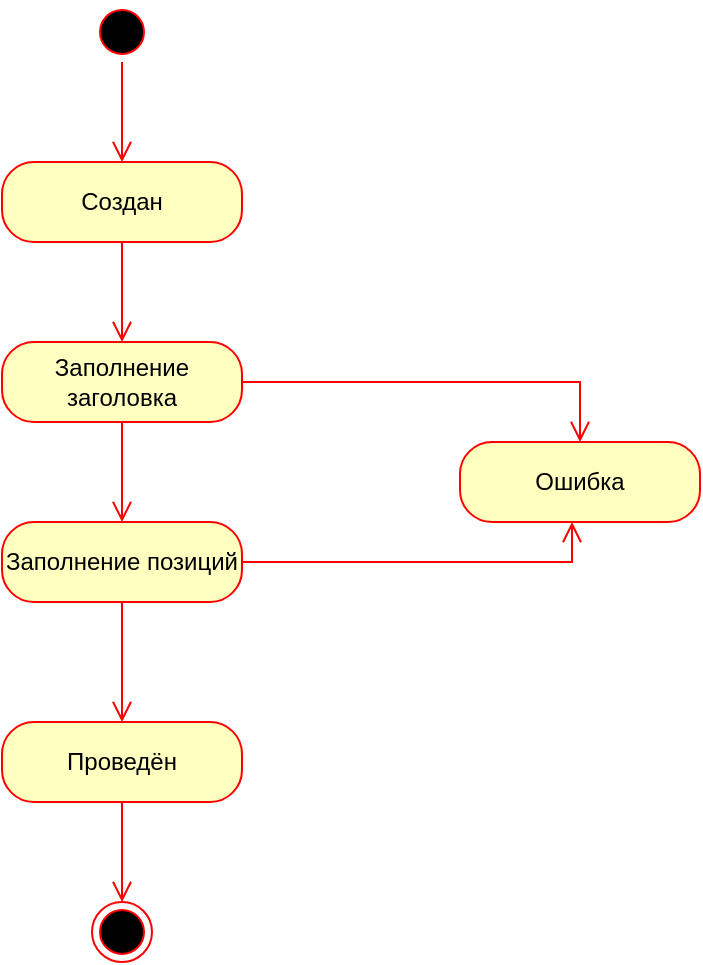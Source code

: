 <mxfile version="21.6.1" type="device">
  <diagram name="Страница 1" id="1sAhSNRK4nG6-0ZdGScW">
    <mxGraphModel dx="989" dy="534" grid="1" gridSize="10" guides="1" tooltips="1" connect="1" arrows="1" fold="1" page="1" pageScale="1" pageWidth="827" pageHeight="1169" math="0" shadow="0">
      <root>
        <mxCell id="0" />
        <mxCell id="1" parent="0" />
        <mxCell id="IH2-s5SpXXe-CwUuGRqT-1" value="" style="ellipse;html=1;shape=startState;fillColor=#000000;strokeColor=#ff0000;" vertex="1" parent="1">
          <mxGeometry x="170" y="190" width="30" height="30" as="geometry" />
        </mxCell>
        <mxCell id="IH2-s5SpXXe-CwUuGRqT-2" value="" style="edgeStyle=orthogonalEdgeStyle;html=1;verticalAlign=bottom;endArrow=open;endSize=8;strokeColor=#ff0000;rounded=0;" edge="1" source="IH2-s5SpXXe-CwUuGRqT-1" parent="1" target="IH2-s5SpXXe-CwUuGRqT-4">
          <mxGeometry relative="1" as="geometry">
            <mxPoint x="185" y="280" as="targetPoint" />
          </mxGeometry>
        </mxCell>
        <mxCell id="IH2-s5SpXXe-CwUuGRqT-3" value="" style="ellipse;html=1;shape=endState;fillColor=#000000;strokeColor=#ff0000;" vertex="1" parent="1">
          <mxGeometry x="170" y="640" width="30" height="30" as="geometry" />
        </mxCell>
        <mxCell id="IH2-s5SpXXe-CwUuGRqT-4" value="Создан" style="rounded=1;whiteSpace=wrap;html=1;arcSize=40;fontColor=#000000;fillColor=#ffffc0;strokeColor=#ff0000;" vertex="1" parent="1">
          <mxGeometry x="125" y="270" width="120" height="40" as="geometry" />
        </mxCell>
        <mxCell id="IH2-s5SpXXe-CwUuGRqT-5" value="" style="edgeStyle=orthogonalEdgeStyle;html=1;verticalAlign=bottom;endArrow=open;endSize=8;strokeColor=#ff0000;rounded=0;" edge="1" source="IH2-s5SpXXe-CwUuGRqT-4" parent="1" target="IH2-s5SpXXe-CwUuGRqT-6">
          <mxGeometry relative="1" as="geometry">
            <mxPoint x="185" y="370" as="targetPoint" />
          </mxGeometry>
        </mxCell>
        <mxCell id="IH2-s5SpXXe-CwUuGRqT-6" value="Заполнение заголовка" style="rounded=1;whiteSpace=wrap;html=1;arcSize=40;fontColor=#000000;fillColor=#ffffc0;strokeColor=#ff0000;" vertex="1" parent="1">
          <mxGeometry x="125" y="360" width="120" height="40" as="geometry" />
        </mxCell>
        <mxCell id="IH2-s5SpXXe-CwUuGRqT-7" value="Заполнение позиций" style="rounded=1;whiteSpace=wrap;html=1;arcSize=40;fontColor=#000000;fillColor=#ffffc0;strokeColor=#ff0000;" vertex="1" parent="1">
          <mxGeometry x="125" y="450" width="120" height="40" as="geometry" />
        </mxCell>
        <mxCell id="IH2-s5SpXXe-CwUuGRqT-9" value="" style="edgeStyle=orthogonalEdgeStyle;html=1;verticalAlign=bottom;endArrow=open;endSize=8;strokeColor=#ff0000;rounded=0;" edge="1" parent="1" source="IH2-s5SpXXe-CwUuGRqT-6" target="IH2-s5SpXXe-CwUuGRqT-7">
          <mxGeometry relative="1" as="geometry">
            <mxPoint x="195" y="390" as="targetPoint" />
            <mxPoint x="195" y="320" as="sourcePoint" />
          </mxGeometry>
        </mxCell>
        <mxCell id="IH2-s5SpXXe-CwUuGRqT-10" value="Проведён" style="rounded=1;whiteSpace=wrap;html=1;arcSize=40;fontColor=#000000;fillColor=#ffffc0;strokeColor=#ff0000;" vertex="1" parent="1">
          <mxGeometry x="125" y="550" width="120" height="40" as="geometry" />
        </mxCell>
        <mxCell id="IH2-s5SpXXe-CwUuGRqT-11" value="" style="edgeStyle=orthogonalEdgeStyle;html=1;verticalAlign=bottom;endArrow=open;endSize=8;strokeColor=#ff0000;rounded=0;" edge="1" parent="1" source="IH2-s5SpXXe-CwUuGRqT-7" target="IH2-s5SpXXe-CwUuGRqT-10">
          <mxGeometry relative="1" as="geometry">
            <mxPoint x="195" y="480" as="targetPoint" />
            <mxPoint x="195" y="430" as="sourcePoint" />
            <Array as="points" />
          </mxGeometry>
        </mxCell>
        <mxCell id="IH2-s5SpXXe-CwUuGRqT-12" value="" style="edgeStyle=orthogonalEdgeStyle;html=1;verticalAlign=bottom;endArrow=open;endSize=8;strokeColor=#ff0000;rounded=0;" edge="1" parent="1" source="IH2-s5SpXXe-CwUuGRqT-10" target="IH2-s5SpXXe-CwUuGRqT-3">
          <mxGeometry relative="1" as="geometry">
            <mxPoint x="195" y="580" as="targetPoint" />
            <mxPoint x="195" y="520" as="sourcePoint" />
            <Array as="points" />
          </mxGeometry>
        </mxCell>
        <mxCell id="IH2-s5SpXXe-CwUuGRqT-13" value="Ошибка" style="rounded=1;whiteSpace=wrap;html=1;arcSize=40;fontColor=#000000;fillColor=#ffffc0;strokeColor=#ff0000;" vertex="1" parent="1">
          <mxGeometry x="354" y="410" width="120" height="40" as="geometry" />
        </mxCell>
        <mxCell id="IH2-s5SpXXe-CwUuGRqT-14" value="" style="edgeStyle=orthogonalEdgeStyle;html=1;verticalAlign=bottom;endArrow=open;endSize=8;strokeColor=#ff0000;rounded=0;" edge="1" parent="1" source="IH2-s5SpXXe-CwUuGRqT-6" target="IH2-s5SpXXe-CwUuGRqT-13">
          <mxGeometry relative="1" as="geometry">
            <mxPoint x="195" y="460" as="targetPoint" />
            <mxPoint x="195" y="410" as="sourcePoint" />
          </mxGeometry>
        </mxCell>
        <mxCell id="IH2-s5SpXXe-CwUuGRqT-15" value="" style="edgeStyle=orthogonalEdgeStyle;html=1;verticalAlign=bottom;endArrow=open;endSize=8;strokeColor=#ff0000;rounded=0;" edge="1" parent="1" source="IH2-s5SpXXe-CwUuGRqT-7" target="IH2-s5SpXXe-CwUuGRqT-13">
          <mxGeometry relative="1" as="geometry">
            <mxPoint x="420" y="420" as="targetPoint" />
            <mxPoint x="255" y="390" as="sourcePoint" />
            <Array as="points">
              <mxPoint x="410" y="470" />
            </Array>
          </mxGeometry>
        </mxCell>
      </root>
    </mxGraphModel>
  </diagram>
</mxfile>
